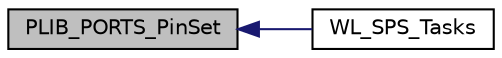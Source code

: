 digraph "PLIB_PORTS_PinSet"
{
  edge [fontname="Helvetica",fontsize="10",labelfontname="Helvetica",labelfontsize="10"];
  node [fontname="Helvetica",fontsize="10",shape=record];
  rankdir="LR";
  Node1122 [label="PLIB_PORTS_PinSet",height=0.2,width=0.4,color="black", fillcolor="grey75", style="filled", fontcolor="black"];
  Node1122 -> Node1123 [dir="back",color="midnightblue",fontsize="10",style="solid",fontname="Helvetica"];
  Node1123 [label="WL_SPS_Tasks",height=0.2,width=0.4,color="black", fillcolor="white", style="filled",URL="$wl__sps_8h.html#a549aa5a98dca8454731e095fc9050751"];
}
